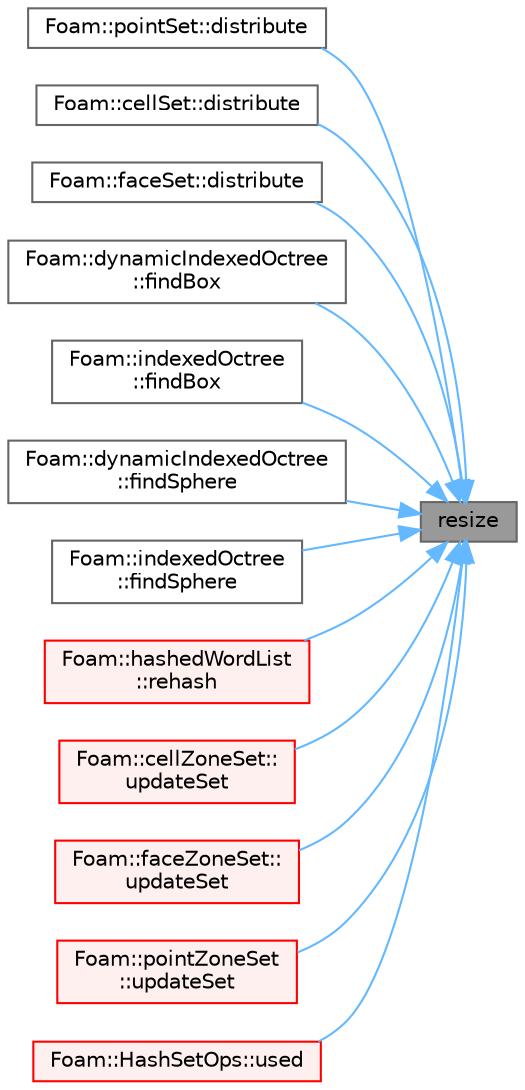 digraph "resize"
{
 // LATEX_PDF_SIZE
  bgcolor="transparent";
  edge [fontname=Helvetica,fontsize=10,labelfontname=Helvetica,labelfontsize=10];
  node [fontname=Helvetica,fontsize=10,shape=box,height=0.2,width=0.4];
  rankdir="RL";
  Node1 [id="Node000001",label="resize",height=0.2,width=0.4,color="gray40", fillcolor="grey60", style="filled", fontcolor="black",tooltip=" "];
  Node1 -> Node2 [id="edge1_Node000001_Node000002",dir="back",color="steelblue1",style="solid",tooltip=" "];
  Node2 [id="Node000002",label="Foam::pointSet::distribute",height=0.2,width=0.4,color="grey40", fillcolor="white", style="filled",URL="$classFoam_1_1pointSet.html#a6be2dc3eb1d541aeb83ee0a2adcc0556",tooltip=" "];
  Node1 -> Node3 [id="edge2_Node000001_Node000003",dir="back",color="steelblue1",style="solid",tooltip=" "];
  Node3 [id="Node000003",label="Foam::cellSet::distribute",height=0.2,width=0.4,color="grey40", fillcolor="white", style="filled",URL="$classFoam_1_1cellSet.html#a6a8c541c98cf00b5b2ff4746c95084fb",tooltip=" "];
  Node1 -> Node4 [id="edge3_Node000001_Node000004",dir="back",color="steelblue1",style="solid",tooltip=" "];
  Node4 [id="Node000004",label="Foam::faceSet::distribute",height=0.2,width=0.4,color="grey40", fillcolor="white", style="filled",URL="$classFoam_1_1faceSet.html#a6a8c541c98cf00b5b2ff4746c95084fb",tooltip=" "];
  Node1 -> Node5 [id="edge4_Node000001_Node000005",dir="back",color="steelblue1",style="solid",tooltip=" "];
  Node5 [id="Node000005",label="Foam::dynamicIndexedOctree\l::findBox",height=0.2,width=0.4,color="grey40", fillcolor="white", style="filled",URL="$classFoam_1_1dynamicIndexedOctree.html#ae3a6b63022db9636577d965b80bb5f29",tooltip=" "];
  Node1 -> Node6 [id="edge5_Node000001_Node000006",dir="back",color="steelblue1",style="solid",tooltip=" "];
  Node6 [id="Node000006",label="Foam::indexedOctree\l::findBox",height=0.2,width=0.4,color="grey40", fillcolor="white", style="filled",URL="$classFoam_1_1indexedOctree.html#ae3a6b63022db9636577d965b80bb5f29",tooltip=" "];
  Node1 -> Node7 [id="edge6_Node000001_Node000007",dir="back",color="steelblue1",style="solid",tooltip=" "];
  Node7 [id="Node000007",label="Foam::dynamicIndexedOctree\l::findSphere",height=0.2,width=0.4,color="grey40", fillcolor="white", style="filled",URL="$classFoam_1_1dynamicIndexedOctree.html#a92cf6ab5f7c8c039db16adc81a9db191",tooltip=" "];
  Node1 -> Node8 [id="edge7_Node000001_Node000008",dir="back",color="steelblue1",style="solid",tooltip=" "];
  Node8 [id="Node000008",label="Foam::indexedOctree\l::findSphere",height=0.2,width=0.4,color="grey40", fillcolor="white", style="filled",URL="$classFoam_1_1indexedOctree.html#a92cf6ab5f7c8c039db16adc81a9db191",tooltip=" "];
  Node1 -> Node9 [id="edge8_Node000001_Node000009",dir="back",color="steelblue1",style="solid",tooltip=" "];
  Node9 [id="Node000009",label="Foam::hashedWordList\l::rehash",height=0.2,width=0.4,color="red", fillcolor="#FFF0F0", style="filled",URL="$classFoam_1_1hashedWordList.html#a97464bd633318edb8313e30d754aac9e",tooltip=" "];
  Node1 -> Node15 [id="edge9_Node000001_Node000015",dir="back",color="steelblue1",style="solid",tooltip=" "];
  Node15 [id="Node000015",label="Foam::cellZoneSet::\lupdateSet",height=0.2,width=0.4,color="red", fillcolor="#FFF0F0", style="filled",URL="$classFoam_1_1cellZoneSet.html#afc9e2e914d3928dd7281d2ac71452052",tooltip=" "];
  Node1 -> Node19 [id="edge10_Node000001_Node000019",dir="back",color="steelblue1",style="solid",tooltip=" "];
  Node19 [id="Node000019",label="Foam::faceZoneSet::\lupdateSet",height=0.2,width=0.4,color="red", fillcolor="#FFF0F0", style="filled",URL="$classFoam_1_1faceZoneSet.html#afc9e2e914d3928dd7281d2ac71452052",tooltip=" "];
  Node1 -> Node23 [id="edge11_Node000001_Node000023",dir="back",color="steelblue1",style="solid",tooltip=" "];
  Node23 [id="Node000023",label="Foam::pointZoneSet\l::updateSet",height=0.2,width=0.4,color="red", fillcolor="#FFF0F0", style="filled",URL="$classFoam_1_1pointZoneSet.html#afc9e2e914d3928dd7281d2ac71452052",tooltip=" "];
  Node1 -> Node27 [id="edge12_Node000001_Node000027",dir="back",color="steelblue1",style="solid",tooltip=" "];
  Node27 [id="Node000027",label="Foam::HashSetOps::used",height=0.2,width=0.4,color="red", fillcolor="#FFF0F0", style="filled",URL="$namespaceFoam_1_1HashSetOps.html#a00c813a6833249384ff5de5943968691",tooltip=" "];
}
